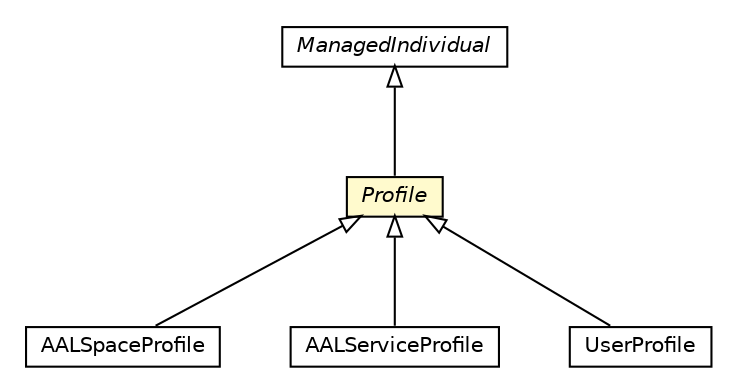#!/usr/local/bin/dot
#
# Class diagram 
# Generated by UMLGraph version R5_6-24-gf6e263 (http://www.umlgraph.org/)
#

digraph G {
	edge [fontname="Helvetica",fontsize=10,labelfontname="Helvetica",labelfontsize=10];
	node [fontname="Helvetica",fontsize=10,shape=plaintext];
	nodesep=0.25;
	ranksep=0.5;
	// org.universAAL.middleware.owl.ManagedIndividual
	c6515429 [label=<<table title="org.universAAL.middleware.owl.ManagedIndividual" border="0" cellborder="1" cellspacing="0" cellpadding="2" port="p" href="../../middleware/owl/ManagedIndividual.html">
		<tr><td><table border="0" cellspacing="0" cellpadding="1">
<tr><td align="center" balign="center"><font face="Helvetica-Oblique"> ManagedIndividual </font></td></tr>
		</table></td></tr>
		</table>>, URL="../../middleware/owl/ManagedIndividual.html", fontname="Helvetica", fontcolor="black", fontsize=10.0];
	// org.universAAL.ontology.profile.AALSpaceProfile
	c6516004 [label=<<table title="org.universAAL.ontology.profile.AALSpaceProfile" border="0" cellborder="1" cellspacing="0" cellpadding="2" port="p" href="./AALSpaceProfile.html">
		<tr><td><table border="0" cellspacing="0" cellpadding="1">
<tr><td align="center" balign="center"> AALSpaceProfile </td></tr>
		</table></td></tr>
		</table>>, URL="./AALSpaceProfile.html", fontname="Helvetica", fontcolor="black", fontsize=10.0];
	// org.universAAL.ontology.profile.AALServiceProfile
	c6516006 [label=<<table title="org.universAAL.ontology.profile.AALServiceProfile" border="0" cellborder="1" cellspacing="0" cellpadding="2" port="p" href="./AALServiceProfile.html">
		<tr><td><table border="0" cellspacing="0" cellpadding="1">
<tr><td align="center" balign="center"> AALServiceProfile </td></tr>
		</table></td></tr>
		</table>>, URL="./AALServiceProfile.html", fontname="Helvetica", fontcolor="black", fontsize=10.0];
	// org.universAAL.ontology.profile.Profile
	c6516013 [label=<<table title="org.universAAL.ontology.profile.Profile" border="0" cellborder="1" cellspacing="0" cellpadding="2" port="p" bgcolor="lemonChiffon" href="./Profile.html">
		<tr><td><table border="0" cellspacing="0" cellpadding="1">
<tr><td align="center" balign="center"><font face="Helvetica-Oblique"> Profile </font></td></tr>
		</table></td></tr>
		</table>>, URL="./Profile.html", fontname="Helvetica", fontcolor="black", fontsize=10.0];
	// org.universAAL.ontology.profile.UserProfile
	c6516014 [label=<<table title="org.universAAL.ontology.profile.UserProfile" border="0" cellborder="1" cellspacing="0" cellpadding="2" port="p" href="./UserProfile.html">
		<tr><td><table border="0" cellspacing="0" cellpadding="1">
<tr><td align="center" balign="center"> UserProfile </td></tr>
		</table></td></tr>
		</table>>, URL="./UserProfile.html", fontname="Helvetica", fontcolor="black", fontsize=10.0];
	//org.universAAL.ontology.profile.AALSpaceProfile extends org.universAAL.ontology.profile.Profile
	c6516013:p -> c6516004:p [dir=back,arrowtail=empty];
	//org.universAAL.ontology.profile.AALServiceProfile extends org.universAAL.ontology.profile.Profile
	c6516013:p -> c6516006:p [dir=back,arrowtail=empty];
	//org.universAAL.ontology.profile.Profile extends org.universAAL.middleware.owl.ManagedIndividual
	c6515429:p -> c6516013:p [dir=back,arrowtail=empty];
	//org.universAAL.ontology.profile.UserProfile extends org.universAAL.ontology.profile.Profile
	c6516013:p -> c6516014:p [dir=back,arrowtail=empty];
}

